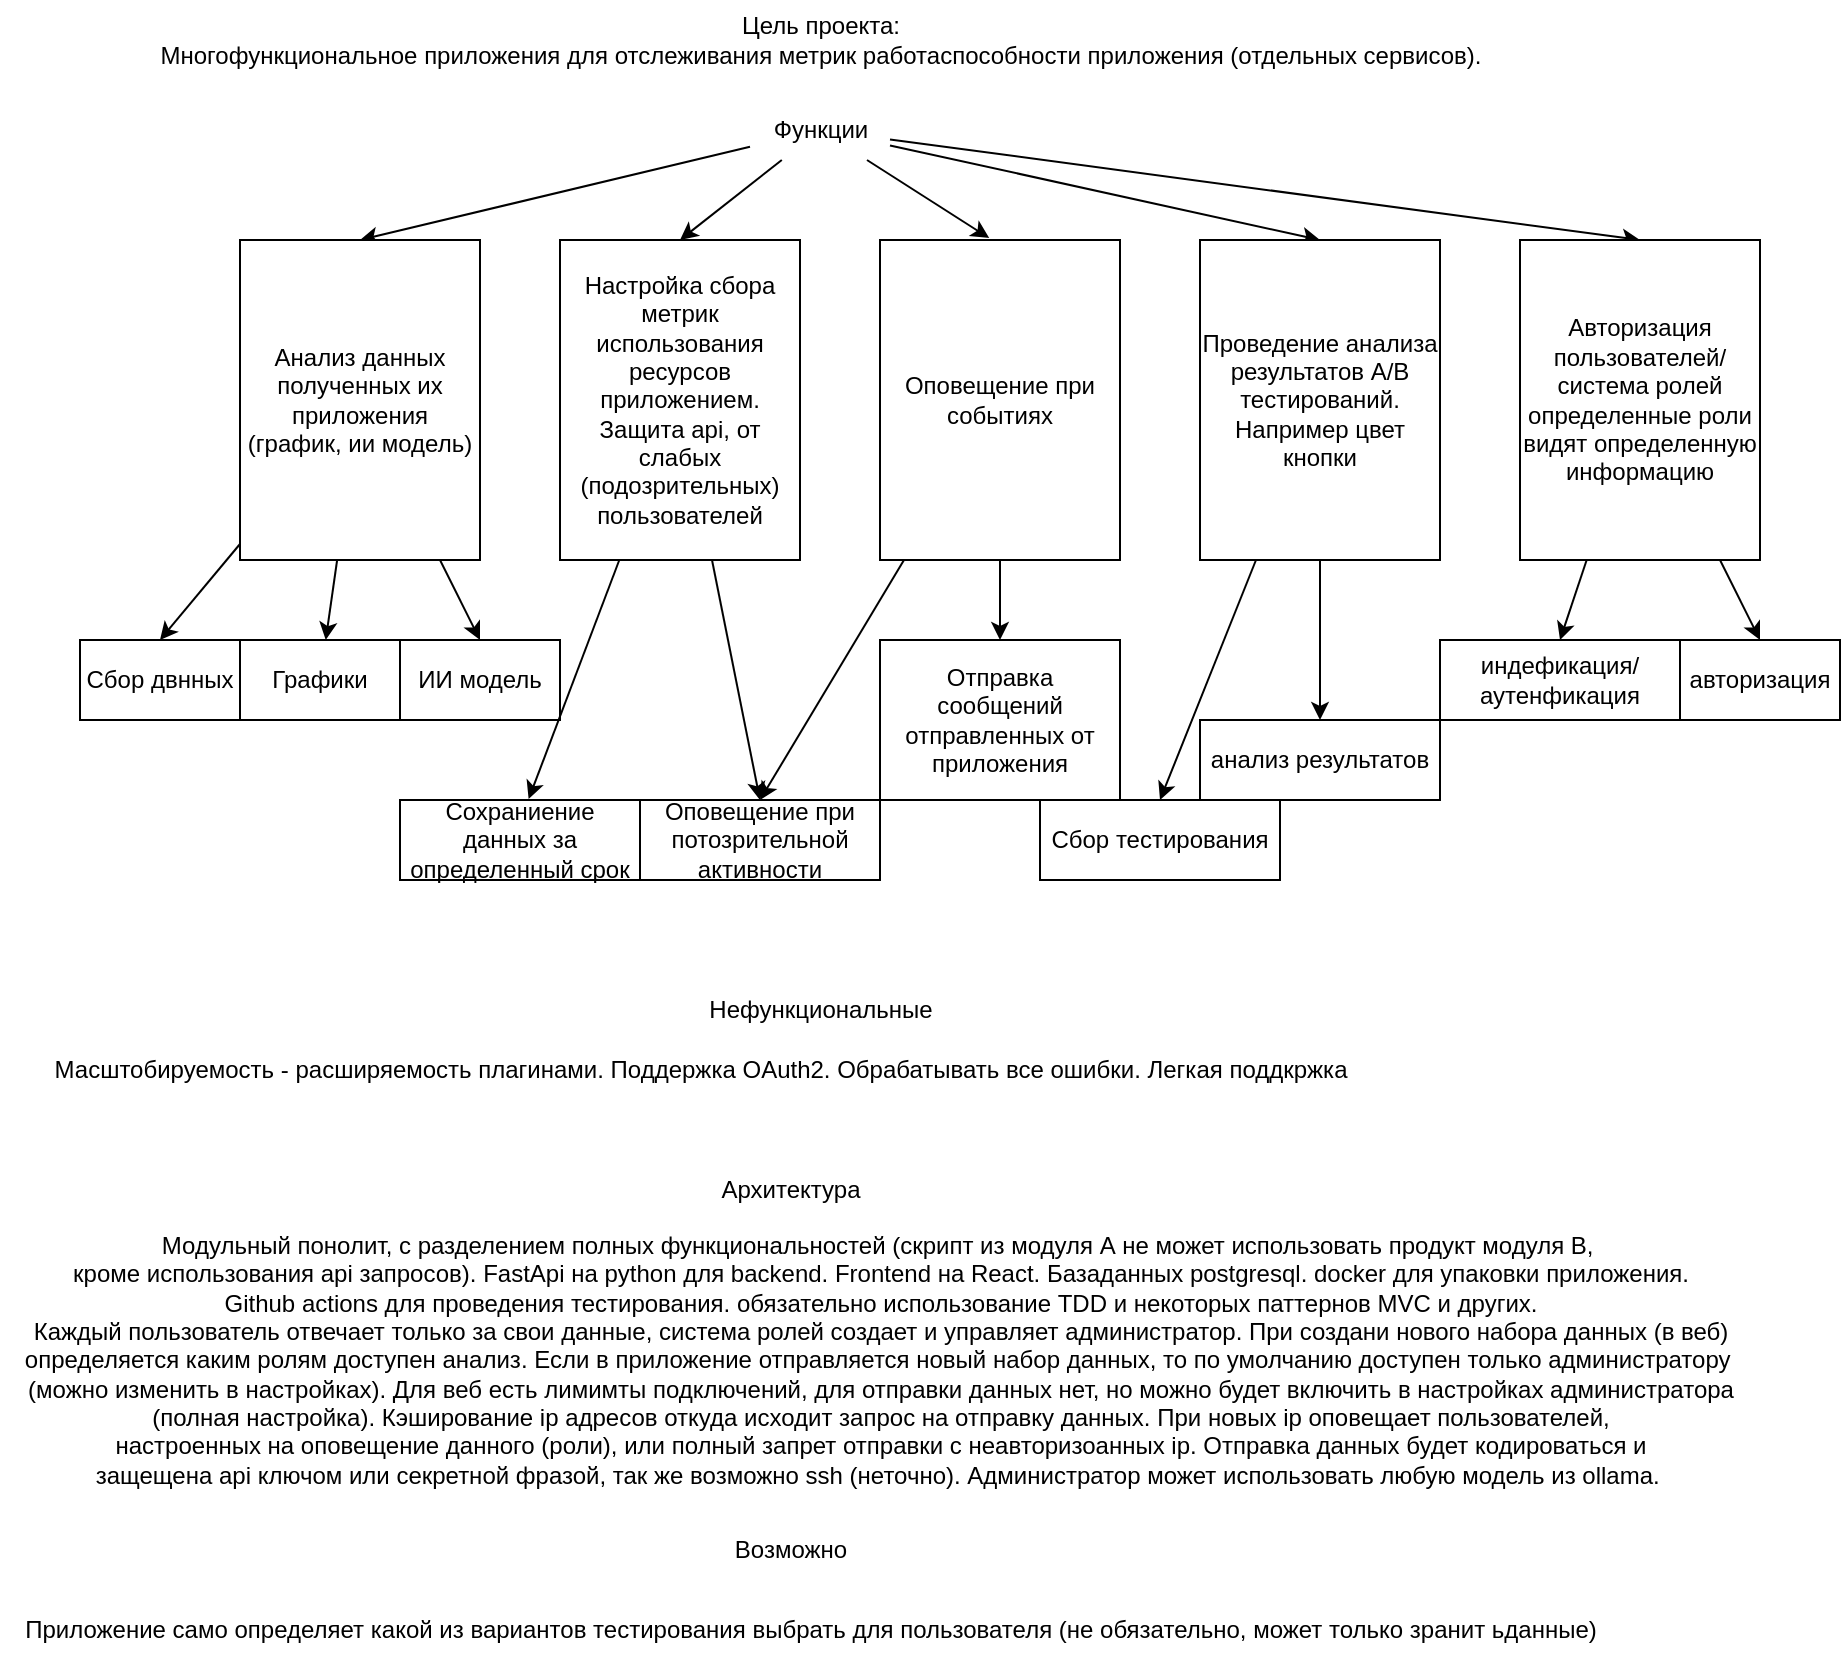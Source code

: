 <mxfile>
    <diagram id="GfSc8DY8lpJiKSjmachY" name="Start">
        <mxGraphModel dx="987" dy="537" grid="1" gridSize="10" guides="1" tooltips="1" connect="1" arrows="1" fold="1" page="1" pageScale="1" pageWidth="850" pageHeight="1100" math="0" shadow="0">
            <root>
                <mxCell id="0"/>
                <mxCell id="1" parent="0"/>
                <mxCell id="2" value="Цель проекта:&lt;div&gt;Многофункциональное приложения для отслеживания метрик работаспособности приложения (отдельных сервисов).&lt;/div&gt;" style="text;html=1;align=center;verticalAlign=middle;resizable=0;points=[];autosize=1;strokeColor=none;fillColor=none;" vertex="1" parent="1">
                    <mxGeometry x="70" width="680" height="40" as="geometry"/>
                </mxCell>
                <mxCell id="10" style="edgeStyle=none;html=1;entryX=0.5;entryY=0;entryDx=0;entryDy=0;" edge="1" parent="1" source="5" target="8">
                    <mxGeometry relative="1" as="geometry"/>
                </mxCell>
                <mxCell id="11" style="edgeStyle=none;html=1;entryX=0.5;entryY=0;entryDx=0;entryDy=0;" edge="1" parent="1" source="5" target="7">
                    <mxGeometry relative="1" as="geometry"/>
                </mxCell>
                <mxCell id="16" style="edgeStyle=none;html=1;entryX=0.5;entryY=0;entryDx=0;entryDy=0;" edge="1" parent="1" source="5" target="15">
                    <mxGeometry relative="1" as="geometry"/>
                </mxCell>
                <mxCell id="18" style="edgeStyle=none;html=1;entryX=0.5;entryY=0;entryDx=0;entryDy=0;" edge="1" parent="1" source="5" target="17">
                    <mxGeometry relative="1" as="geometry"/>
                </mxCell>
                <mxCell id="5" value="Функции" style="text;html=1;align=center;verticalAlign=middle;resizable=0;points=[];autosize=1;strokeColor=none;fillColor=none;" vertex="1" parent="1">
                    <mxGeometry x="375" y="50" width="70" height="30" as="geometry"/>
                </mxCell>
                <mxCell id="22" style="edgeStyle=none;html=1;entryX=0.5;entryY=0;entryDx=0;entryDy=0;" edge="1" parent="1" source="7" target="19">
                    <mxGeometry relative="1" as="geometry"/>
                </mxCell>
                <mxCell id="23" style="edgeStyle=none;html=1;" edge="1" parent="1" source="7" target="20">
                    <mxGeometry relative="1" as="geometry"/>
                </mxCell>
                <mxCell id="24" style="edgeStyle=none;html=1;entryX=0.5;entryY=0;entryDx=0;entryDy=0;" edge="1" parent="1" source="7" target="21">
                    <mxGeometry relative="1" as="geometry"/>
                </mxCell>
                <mxCell id="7" value="Анализ данных полученных их приложения (график, ии модель)" style="whiteSpace=wrap;html=1;" vertex="1" parent="1">
                    <mxGeometry x="120" y="120" width="120" height="160" as="geometry"/>
                </mxCell>
                <mxCell id="32" style="edgeStyle=none;html=1;entryX=0.5;entryY=0;entryDx=0;entryDy=0;" edge="1" parent="1" source="8" target="31">
                    <mxGeometry relative="1" as="geometry"/>
                </mxCell>
                <mxCell id="8" value="Настройка сбора метрик использования ресурсов приложением. Защита api, от слабых (подозрительных) пользователей" style="whiteSpace=wrap;html=1;" vertex="1" parent="1">
                    <mxGeometry x="280" y="120" width="120" height="160" as="geometry"/>
                </mxCell>
                <mxCell id="33" style="edgeStyle=none;html=1;entryX=0.5;entryY=0;entryDx=0;entryDy=0;" edge="1" parent="1" source="13" target="31">
                    <mxGeometry relative="1" as="geometry"/>
                </mxCell>
                <mxCell id="36" style="edgeStyle=none;html=1;entryX=0.5;entryY=0;entryDx=0;entryDy=0;" edge="1" parent="1" source="13" target="35">
                    <mxGeometry relative="1" as="geometry"/>
                </mxCell>
                <mxCell id="13" value="Оповещение при событиях" style="whiteSpace=wrap;html=1;" vertex="1" parent="1">
                    <mxGeometry x="440" y="120" width="120" height="160" as="geometry"/>
                </mxCell>
                <mxCell id="14" style="edgeStyle=none;html=1;entryX=0.455;entryY=-0.006;entryDx=0;entryDy=0;entryPerimeter=0;" edge="1" parent="1" source="5" target="13">
                    <mxGeometry relative="1" as="geometry"/>
                </mxCell>
                <mxCell id="39" style="edgeStyle=none;html=1;entryX=0.5;entryY=0;entryDx=0;entryDy=0;" edge="1" parent="1" source="15" target="37">
                    <mxGeometry relative="1" as="geometry"/>
                </mxCell>
                <mxCell id="40" style="edgeStyle=none;html=1;entryX=0.5;entryY=0;entryDx=0;entryDy=0;" edge="1" parent="1" source="15" target="38">
                    <mxGeometry relative="1" as="geometry"/>
                </mxCell>
                <mxCell id="15" value="Проведение анализа результатов A/B тестирований. Например цвет кнопки" style="whiteSpace=wrap;html=1;" vertex="1" parent="1">
                    <mxGeometry x="600" y="120" width="120" height="160" as="geometry"/>
                </mxCell>
                <mxCell id="45" style="edgeStyle=none;html=1;entryX=0.5;entryY=0;entryDx=0;entryDy=0;" edge="1" parent="1" source="17" target="42">
                    <mxGeometry relative="1" as="geometry"/>
                </mxCell>
                <mxCell id="46" style="edgeStyle=none;html=1;entryX=0.5;entryY=0;entryDx=0;entryDy=0;" edge="1" parent="1" source="17" target="43">
                    <mxGeometry relative="1" as="geometry"/>
                </mxCell>
                <mxCell id="17" value="Авторизация пользователей/система ролей определенные роли видят определенную информацию" style="whiteSpace=wrap;html=1;" vertex="1" parent="1">
                    <mxGeometry x="760" y="120" width="120" height="160" as="geometry"/>
                </mxCell>
                <mxCell id="19" value="Сбор двнных" style="whiteSpace=wrap;html=1;" vertex="1" parent="1">
                    <mxGeometry x="40" y="320" width="80" height="40" as="geometry"/>
                </mxCell>
                <mxCell id="20" value="Графики" style="whiteSpace=wrap;html=1;" vertex="1" parent="1">
                    <mxGeometry x="120" y="320" width="80" height="40" as="geometry"/>
                </mxCell>
                <mxCell id="21" value="ИИ модель" style="whiteSpace=wrap;html=1;" vertex="1" parent="1">
                    <mxGeometry x="200" y="320" width="80" height="40" as="geometry"/>
                </mxCell>
                <mxCell id="28" value="Сохраниение данных за определенный срок" style="whiteSpace=wrap;html=1;" vertex="1" parent="1">
                    <mxGeometry x="200" y="400" width="120" height="40" as="geometry"/>
                </mxCell>
                <mxCell id="29" style="edgeStyle=none;html=1;entryX=0.536;entryY=-0.011;entryDx=0;entryDy=0;entryPerimeter=0;" edge="1" parent="1" source="8" target="28">
                    <mxGeometry relative="1" as="geometry"/>
                </mxCell>
                <mxCell id="31" value="Оповещение при потозрительной активности" style="whiteSpace=wrap;html=1;" vertex="1" parent="1">
                    <mxGeometry x="320" y="400" width="120" height="40" as="geometry"/>
                </mxCell>
                <mxCell id="35" value="Отправка сообщений отправленных от приложения" style="whiteSpace=wrap;html=1;" vertex="1" parent="1">
                    <mxGeometry x="440" y="320" width="120" height="80" as="geometry"/>
                </mxCell>
                <mxCell id="37" value="Сбор тестирования" style="whiteSpace=wrap;html=1;" vertex="1" parent="1">
                    <mxGeometry x="520" y="400" width="120" height="40" as="geometry"/>
                </mxCell>
                <mxCell id="38" value="анализ результатов" style="whiteSpace=wrap;html=1;" vertex="1" parent="1">
                    <mxGeometry x="600" y="360" width="120" height="40" as="geometry"/>
                </mxCell>
                <mxCell id="42" value="&lt;div&gt;индефикация/&lt;/div&gt;аутенфикация" style="whiteSpace=wrap;html=1;" vertex="1" parent="1">
                    <mxGeometry x="720" y="320" width="120" height="40" as="geometry"/>
                </mxCell>
                <mxCell id="43" value="авторизация" style="whiteSpace=wrap;html=1;" vertex="1" parent="1">
                    <mxGeometry x="840" y="320" width="80" height="40" as="geometry"/>
                </mxCell>
                <mxCell id="48" value="Нефункциональные" style="text;html=1;align=center;verticalAlign=middle;resizable=0;points=[];autosize=1;strokeColor=none;fillColor=none;" vertex="1" parent="1">
                    <mxGeometry x="340" y="490" width="140" height="30" as="geometry"/>
                </mxCell>
                <mxCell id="49" value="Масштобируемость - расширяемость плагинами. Поддержка OAuth2. Обрабатывать все ошибки. Легкая поддкржка" style="text;html=1;align=center;verticalAlign=middle;resizable=0;points=[];autosize=1;strokeColor=none;fillColor=none;" vertex="1" parent="1">
                    <mxGeometry x="15" y="520" width="670" height="30" as="geometry"/>
                </mxCell>
                <mxCell id="50" value="Архитектура" style="text;html=1;align=center;verticalAlign=middle;resizable=0;points=[];autosize=1;strokeColor=none;fillColor=none;" vertex="1" parent="1">
                    <mxGeometry x="350" y="580" width="90" height="30" as="geometry"/>
                </mxCell>
                <mxCell id="52" value="Модульный понолит, с разделением полных функциональностей (скрипт из модуля A&amp;nbsp;&lt;span style=&quot;background-color: transparent;&quot;&gt;не может использовать продукт модуля B,&amp;nbsp;&lt;/span&gt;&lt;div&gt;кроме использования api запросов). FastApi на python для backend. Frontend на React. Базаданных postgresql. docker для упаковки приложения.&lt;/div&gt;&lt;div&gt;Github actions для проведения тестирования. обязательно использование TDD и некоторых паттернов MVC и других.&lt;/div&gt;&lt;div&gt;Каждый пользователь отвечает только за свои данные, система ролей создает и управляет администратор. При создани нового набора данных (в веб)&lt;/div&gt;&lt;div&gt;определяется каким ролям доступен анализ. Если в приложение отправляется новый набор данных, то по умолчанию доступен только администратору&amp;nbsp;&lt;/div&gt;&lt;div&gt;(можно изменить в настройках&lt;span style=&quot;background-color: transparent;&quot;&gt;). Для веб есть лимимты подключений, для отправки данных нет, но можно будет включить в настройках администратора&lt;/span&gt;&lt;/div&gt;&lt;div&gt;&lt;span style=&quot;background-color: transparent;&quot;&gt;&amp;nbsp;(полная настройка). Кэширование ip адресов откуда исходит запрос на отправку данных. При новых ip оповещает пользователей,&amp;nbsp;&lt;/span&gt;&lt;/div&gt;&lt;div&gt;&lt;span style=&quot;background-color: transparent;&quot;&gt;настроенных на оповещение данного (роли), или полный запрет отправки с неавторизоанных ip. Отправка данных будет кодироваться и&lt;/span&gt;&lt;/div&gt;&lt;div&gt;&lt;span style=&quot;background-color: transparent;&quot;&gt;&amp;nbsp;защещена api ключом или секретной фразой, так же возможно ssh (неточно). Администратор может использовать любую модель из ollama.&amp;nbsp;&amp;nbsp;&lt;/span&gt;&lt;/div&gt;" style="text;html=1;align=center;verticalAlign=middle;resizable=0;points=[];autosize=1;strokeColor=none;fillColor=none;" vertex="1" parent="1">
                    <mxGeometry y="610" width="880" height="140" as="geometry"/>
                </mxCell>
                <mxCell id="54" value="Возможно" style="text;html=1;align=center;verticalAlign=middle;resizable=0;points=[];autosize=1;strokeColor=none;fillColor=none;" vertex="1" parent="1">
                    <mxGeometry x="355" y="760" width="80" height="30" as="geometry"/>
                </mxCell>
                <mxCell id="55" value="Приложение само определяет какой из вариантов тестирования выбрать для пользователя (не обязательно, может только зранит ьданные)" style="text;html=1;align=center;verticalAlign=middle;resizable=0;points=[];autosize=1;strokeColor=none;fillColor=none;" vertex="1" parent="1">
                    <mxGeometry y="800" width="810" height="30" as="geometry"/>
                </mxCell>
            </root>
        </mxGraphModel>
    </diagram>
</mxfile>